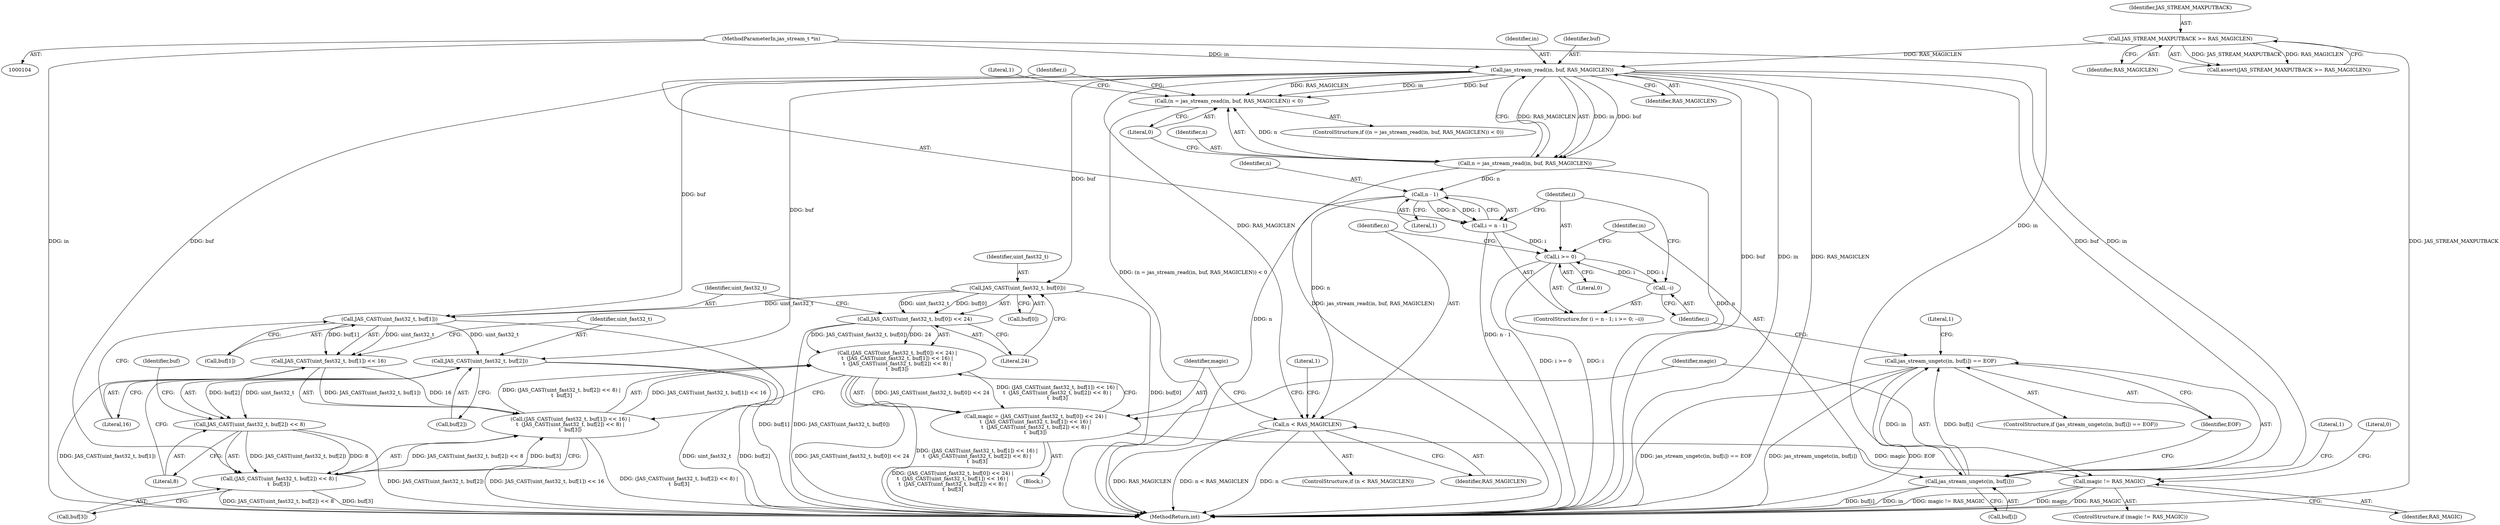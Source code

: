 digraph "0_jasper_d42b2388f7f8e0332c846675133acea151fc557a_47@API" {
"1000119" [label="(Call,jas_stream_read(in, buf, RAS_MAGICLEN))"];
"1000105" [label="(MethodParameterIn,jas_stream_t *in)"];
"1000112" [label="(Call,JAS_STREAM_MAXPUTBACK >= RAS_MAGICLEN)"];
"1000116" [label="(Call,(n = jas_stream_read(in, buf, RAS_MAGICLEN)) < 0)"];
"1000117" [label="(Call,n = jas_stream_read(in, buf, RAS_MAGICLEN))"];
"1000131" [label="(Call,n - 1)"];
"1000129" [label="(Call,i = n - 1)"];
"1000134" [label="(Call,i >= 0)"];
"1000137" [label="(Call,--i)"];
"1000153" [label="(Call,n < RAS_MAGICLEN)"];
"1000142" [label="(Call,jas_stream_ungetc(in, buf[i]))"];
"1000141" [label="(Call,jas_stream_ungetc(in, buf[i]) == EOF)"];
"1000164" [label="(Call,JAS_CAST(uint_fast32_t, buf[0]))"];
"1000163" [label="(Call,JAS_CAST(uint_fast32_t, buf[0]) << 24)"];
"1000162" [label="(Call,(JAS_CAST(uint_fast32_t, buf[0]) << 24) |\n\t  (JAS_CAST(uint_fast32_t, buf[1]) << 16) |\n\t  (JAS_CAST(uint_fast32_t, buf[2]) << 8) |\n\t  buf[3])"];
"1000160" [label="(Call,magic = (JAS_CAST(uint_fast32_t, buf[0]) << 24) |\n\t  (JAS_CAST(uint_fast32_t, buf[1]) << 16) |\n\t  (JAS_CAST(uint_fast32_t, buf[2]) << 8) |\n\t  buf[3])"];
"1000190" [label="(Call,magic != RAS_MAGIC)"];
"1000172" [label="(Call,JAS_CAST(uint_fast32_t, buf[1]))"];
"1000171" [label="(Call,JAS_CAST(uint_fast32_t, buf[1]) << 16)"];
"1000170" [label="(Call,(JAS_CAST(uint_fast32_t, buf[1]) << 16) |\n\t  (JAS_CAST(uint_fast32_t, buf[2]) << 8) |\n\t  buf[3])"];
"1000180" [label="(Call,JAS_CAST(uint_fast32_t, buf[2]))"];
"1000179" [label="(Call,JAS_CAST(uint_fast32_t, buf[2]) << 8)"];
"1000178" [label="(Call,(JAS_CAST(uint_fast32_t, buf[2]) << 8) |\n\t  buf[3])"];
"1000120" [label="(Identifier,in)"];
"1000137" [label="(Call,--i)"];
"1000171" [label="(Call,JAS_CAST(uint_fast32_t, buf[1]) << 16)"];
"1000141" [label="(Call,jas_stream_ungetc(in, buf[i]) == EOF)"];
"1000121" [label="(Identifier,buf)"];
"1000151" [label="(Literal,1)"];
"1000147" [label="(Identifier,EOF)"];
"1000153" [label="(Call,n < RAS_MAGICLEN)"];
"1000162" [label="(Call,(JAS_CAST(uint_fast32_t, buf[0]) << 24) |\n\t  (JAS_CAST(uint_fast32_t, buf[1]) << 16) |\n\t  (JAS_CAST(uint_fast32_t, buf[2]) << 8) |\n\t  buf[3])"];
"1000160" [label="(Call,magic = (JAS_CAST(uint_fast32_t, buf[0]) << 24) |\n\t  (JAS_CAST(uint_fast32_t, buf[1]) << 16) |\n\t  (JAS_CAST(uint_fast32_t, buf[2]) << 8) |\n\t  buf[3])"];
"1000198" [label="(Literal,0)"];
"1000129" [label="(Call,i = n - 1)"];
"1000165" [label="(Identifier,uint_fast32_t)"];
"1000122" [label="(Identifier,RAS_MAGICLEN)"];
"1000164" [label="(Call,JAS_CAST(uint_fast32_t, buf[0]))"];
"1000180" [label="(Call,JAS_CAST(uint_fast32_t, buf[2]))"];
"1000127" [label="(Literal,1)"];
"1000152" [label="(ControlStructure,if (n < RAS_MAGICLEN))"];
"1000189" [label="(ControlStructure,if (magic != RAS_MAGIC))"];
"1000118" [label="(Identifier,n)"];
"1000192" [label="(Identifier,RAS_MAGIC)"];
"1000177" [label="(Literal,16)"];
"1000178" [label="(Call,(JAS_CAST(uint_fast32_t, buf[2]) << 8) |\n\t  buf[3])"];
"1000119" [label="(Call,jas_stream_read(in, buf, RAS_MAGICLEN))"];
"1000112" [label="(Call,JAS_STREAM_MAXPUTBACK >= RAS_MAGICLEN)"];
"1000105" [label="(MethodParameterIn,jas_stream_t *in)"];
"1000182" [label="(Call,buf[2])"];
"1000114" [label="(Identifier,RAS_MAGICLEN)"];
"1000159" [label="(Literal,1)"];
"1000163" [label="(Call,JAS_CAST(uint_fast32_t, buf[0]) << 24)"];
"1000161" [label="(Identifier,magic)"];
"1000170" [label="(Call,(JAS_CAST(uint_fast32_t, buf[1]) << 16) |\n\t  (JAS_CAST(uint_fast32_t, buf[2]) << 8) |\n\t  buf[3])"];
"1000190" [label="(Call,magic != RAS_MAGIC)"];
"1000186" [label="(Call,buf[3])"];
"1000143" [label="(Identifier,in)"];
"1000174" [label="(Call,buf[1])"];
"1000115" [label="(ControlStructure,if ((n = jas_stream_read(in, buf, RAS_MAGICLEN)) < 0))"];
"1000136" [label="(Literal,0)"];
"1000131" [label="(Call,n - 1)"];
"1000191" [label="(Identifier,magic)"];
"1000132" [label="(Identifier,n)"];
"1000166" [label="(Call,buf[0])"];
"1000187" [label="(Identifier,buf)"];
"1000106" [label="(Block,)"];
"1000123" [label="(Literal,0)"];
"1000116" [label="(Call,(n = jas_stream_read(in, buf, RAS_MAGICLEN)) < 0)"];
"1000133" [label="(Literal,1)"];
"1000128" [label="(ControlStructure,for (i = n - 1; i >= 0; --i))"];
"1000199" [label="(MethodReturn,int)"];
"1000138" [label="(Identifier,i)"];
"1000155" [label="(Identifier,RAS_MAGICLEN)"];
"1000173" [label="(Identifier,uint_fast32_t)"];
"1000179" [label="(Call,JAS_CAST(uint_fast32_t, buf[2]) << 8)"];
"1000111" [label="(Call,assert(JAS_STREAM_MAXPUTBACK >= RAS_MAGICLEN))"];
"1000113" [label="(Identifier,JAS_STREAM_MAXPUTBACK)"];
"1000134" [label="(Call,i >= 0)"];
"1000169" [label="(Literal,24)"];
"1000154" [label="(Identifier,n)"];
"1000172" [label="(Call,JAS_CAST(uint_fast32_t, buf[1]))"];
"1000140" [label="(ControlStructure,if (jas_stream_ungetc(in, buf[i]) == EOF))"];
"1000142" [label="(Call,jas_stream_ungetc(in, buf[i]))"];
"1000135" [label="(Identifier,i)"];
"1000117" [label="(Call,n = jas_stream_read(in, buf, RAS_MAGICLEN))"];
"1000196" [label="(Literal,1)"];
"1000181" [label="(Identifier,uint_fast32_t)"];
"1000185" [label="(Literal,8)"];
"1000144" [label="(Call,buf[i])"];
"1000130" [label="(Identifier,i)"];
"1000119" -> "1000117"  [label="AST: "];
"1000119" -> "1000122"  [label="CFG: "];
"1000120" -> "1000119"  [label="AST: "];
"1000121" -> "1000119"  [label="AST: "];
"1000122" -> "1000119"  [label="AST: "];
"1000117" -> "1000119"  [label="CFG: "];
"1000119" -> "1000199"  [label="DDG: buf"];
"1000119" -> "1000199"  [label="DDG: in"];
"1000119" -> "1000199"  [label="DDG: RAS_MAGICLEN"];
"1000119" -> "1000116"  [label="DDG: in"];
"1000119" -> "1000116"  [label="DDG: buf"];
"1000119" -> "1000116"  [label="DDG: RAS_MAGICLEN"];
"1000119" -> "1000117"  [label="DDG: in"];
"1000119" -> "1000117"  [label="DDG: buf"];
"1000119" -> "1000117"  [label="DDG: RAS_MAGICLEN"];
"1000105" -> "1000119"  [label="DDG: in"];
"1000112" -> "1000119"  [label="DDG: RAS_MAGICLEN"];
"1000119" -> "1000142"  [label="DDG: in"];
"1000119" -> "1000142"  [label="DDG: buf"];
"1000119" -> "1000153"  [label="DDG: RAS_MAGICLEN"];
"1000119" -> "1000164"  [label="DDG: buf"];
"1000119" -> "1000172"  [label="DDG: buf"];
"1000119" -> "1000180"  [label="DDG: buf"];
"1000119" -> "1000178"  [label="DDG: buf"];
"1000105" -> "1000104"  [label="AST: "];
"1000105" -> "1000199"  [label="DDG: in"];
"1000105" -> "1000142"  [label="DDG: in"];
"1000112" -> "1000111"  [label="AST: "];
"1000112" -> "1000114"  [label="CFG: "];
"1000113" -> "1000112"  [label="AST: "];
"1000114" -> "1000112"  [label="AST: "];
"1000111" -> "1000112"  [label="CFG: "];
"1000112" -> "1000199"  [label="DDG: JAS_STREAM_MAXPUTBACK"];
"1000112" -> "1000111"  [label="DDG: JAS_STREAM_MAXPUTBACK"];
"1000112" -> "1000111"  [label="DDG: RAS_MAGICLEN"];
"1000116" -> "1000115"  [label="AST: "];
"1000116" -> "1000123"  [label="CFG: "];
"1000117" -> "1000116"  [label="AST: "];
"1000123" -> "1000116"  [label="AST: "];
"1000127" -> "1000116"  [label="CFG: "];
"1000130" -> "1000116"  [label="CFG: "];
"1000116" -> "1000199"  [label="DDG: (n = jas_stream_read(in, buf, RAS_MAGICLEN)) < 0"];
"1000117" -> "1000116"  [label="DDG: n"];
"1000118" -> "1000117"  [label="AST: "];
"1000123" -> "1000117"  [label="CFG: "];
"1000117" -> "1000199"  [label="DDG: n"];
"1000117" -> "1000199"  [label="DDG: jas_stream_read(in, buf, RAS_MAGICLEN)"];
"1000117" -> "1000131"  [label="DDG: n"];
"1000131" -> "1000129"  [label="AST: "];
"1000131" -> "1000133"  [label="CFG: "];
"1000132" -> "1000131"  [label="AST: "];
"1000133" -> "1000131"  [label="AST: "];
"1000129" -> "1000131"  [label="CFG: "];
"1000131" -> "1000199"  [label="DDG: n"];
"1000131" -> "1000129"  [label="DDG: n"];
"1000131" -> "1000129"  [label="DDG: 1"];
"1000131" -> "1000153"  [label="DDG: n"];
"1000129" -> "1000128"  [label="AST: "];
"1000130" -> "1000129"  [label="AST: "];
"1000135" -> "1000129"  [label="CFG: "];
"1000129" -> "1000199"  [label="DDG: n - 1"];
"1000129" -> "1000134"  [label="DDG: i"];
"1000134" -> "1000128"  [label="AST: "];
"1000134" -> "1000136"  [label="CFG: "];
"1000135" -> "1000134"  [label="AST: "];
"1000136" -> "1000134"  [label="AST: "];
"1000143" -> "1000134"  [label="CFG: "];
"1000154" -> "1000134"  [label="CFG: "];
"1000134" -> "1000199"  [label="DDG: i >= 0"];
"1000134" -> "1000199"  [label="DDG: i"];
"1000137" -> "1000134"  [label="DDG: i"];
"1000134" -> "1000137"  [label="DDG: i"];
"1000137" -> "1000128"  [label="AST: "];
"1000137" -> "1000138"  [label="CFG: "];
"1000138" -> "1000137"  [label="AST: "];
"1000135" -> "1000137"  [label="CFG: "];
"1000153" -> "1000152"  [label="AST: "];
"1000153" -> "1000155"  [label="CFG: "];
"1000154" -> "1000153"  [label="AST: "];
"1000155" -> "1000153"  [label="AST: "];
"1000159" -> "1000153"  [label="CFG: "];
"1000161" -> "1000153"  [label="CFG: "];
"1000153" -> "1000199"  [label="DDG: n < RAS_MAGICLEN"];
"1000153" -> "1000199"  [label="DDG: n"];
"1000153" -> "1000199"  [label="DDG: RAS_MAGICLEN"];
"1000142" -> "1000141"  [label="AST: "];
"1000142" -> "1000144"  [label="CFG: "];
"1000143" -> "1000142"  [label="AST: "];
"1000144" -> "1000142"  [label="AST: "];
"1000147" -> "1000142"  [label="CFG: "];
"1000142" -> "1000199"  [label="DDG: buf[i]"];
"1000142" -> "1000199"  [label="DDG: in"];
"1000142" -> "1000141"  [label="DDG: in"];
"1000142" -> "1000141"  [label="DDG: buf[i]"];
"1000141" -> "1000140"  [label="AST: "];
"1000141" -> "1000147"  [label="CFG: "];
"1000147" -> "1000141"  [label="AST: "];
"1000151" -> "1000141"  [label="CFG: "];
"1000138" -> "1000141"  [label="CFG: "];
"1000141" -> "1000199"  [label="DDG: jas_stream_ungetc(in, buf[i])"];
"1000141" -> "1000199"  [label="DDG: jas_stream_ungetc(in, buf[i]) == EOF"];
"1000141" -> "1000199"  [label="DDG: EOF"];
"1000164" -> "1000163"  [label="AST: "];
"1000164" -> "1000166"  [label="CFG: "];
"1000165" -> "1000164"  [label="AST: "];
"1000166" -> "1000164"  [label="AST: "];
"1000169" -> "1000164"  [label="CFG: "];
"1000164" -> "1000199"  [label="DDG: buf[0]"];
"1000164" -> "1000163"  [label="DDG: uint_fast32_t"];
"1000164" -> "1000163"  [label="DDG: buf[0]"];
"1000164" -> "1000172"  [label="DDG: uint_fast32_t"];
"1000163" -> "1000162"  [label="AST: "];
"1000163" -> "1000169"  [label="CFG: "];
"1000169" -> "1000163"  [label="AST: "];
"1000173" -> "1000163"  [label="CFG: "];
"1000163" -> "1000199"  [label="DDG: JAS_CAST(uint_fast32_t, buf[0])"];
"1000163" -> "1000162"  [label="DDG: JAS_CAST(uint_fast32_t, buf[0])"];
"1000163" -> "1000162"  [label="DDG: 24"];
"1000162" -> "1000160"  [label="AST: "];
"1000162" -> "1000170"  [label="CFG: "];
"1000170" -> "1000162"  [label="AST: "];
"1000160" -> "1000162"  [label="CFG: "];
"1000162" -> "1000199"  [label="DDG: (JAS_CAST(uint_fast32_t, buf[1]) << 16) |\n\t  (JAS_CAST(uint_fast32_t, buf[2]) << 8) |\n\t  buf[3]"];
"1000162" -> "1000199"  [label="DDG: JAS_CAST(uint_fast32_t, buf[0]) << 24"];
"1000162" -> "1000160"  [label="DDG: JAS_CAST(uint_fast32_t, buf[0]) << 24"];
"1000162" -> "1000160"  [label="DDG: (JAS_CAST(uint_fast32_t, buf[1]) << 16) |\n\t  (JAS_CAST(uint_fast32_t, buf[2]) << 8) |\n\t  buf[3]"];
"1000170" -> "1000162"  [label="DDG: JAS_CAST(uint_fast32_t, buf[1]) << 16"];
"1000170" -> "1000162"  [label="DDG: (JAS_CAST(uint_fast32_t, buf[2]) << 8) |\n\t  buf[3]"];
"1000160" -> "1000106"  [label="AST: "];
"1000161" -> "1000160"  [label="AST: "];
"1000191" -> "1000160"  [label="CFG: "];
"1000160" -> "1000199"  [label="DDG: (JAS_CAST(uint_fast32_t, buf[0]) << 24) |\n\t  (JAS_CAST(uint_fast32_t, buf[1]) << 16) |\n\t  (JAS_CAST(uint_fast32_t, buf[2]) << 8) |\n\t  buf[3]"];
"1000160" -> "1000190"  [label="DDG: magic"];
"1000190" -> "1000189"  [label="AST: "];
"1000190" -> "1000192"  [label="CFG: "];
"1000191" -> "1000190"  [label="AST: "];
"1000192" -> "1000190"  [label="AST: "];
"1000196" -> "1000190"  [label="CFG: "];
"1000198" -> "1000190"  [label="CFG: "];
"1000190" -> "1000199"  [label="DDG: magic != RAS_MAGIC"];
"1000190" -> "1000199"  [label="DDG: magic"];
"1000190" -> "1000199"  [label="DDG: RAS_MAGIC"];
"1000172" -> "1000171"  [label="AST: "];
"1000172" -> "1000174"  [label="CFG: "];
"1000173" -> "1000172"  [label="AST: "];
"1000174" -> "1000172"  [label="AST: "];
"1000177" -> "1000172"  [label="CFG: "];
"1000172" -> "1000199"  [label="DDG: buf[1]"];
"1000172" -> "1000171"  [label="DDG: uint_fast32_t"];
"1000172" -> "1000171"  [label="DDG: buf[1]"];
"1000172" -> "1000180"  [label="DDG: uint_fast32_t"];
"1000171" -> "1000170"  [label="AST: "];
"1000171" -> "1000177"  [label="CFG: "];
"1000177" -> "1000171"  [label="AST: "];
"1000181" -> "1000171"  [label="CFG: "];
"1000171" -> "1000199"  [label="DDG: JAS_CAST(uint_fast32_t, buf[1])"];
"1000171" -> "1000170"  [label="DDG: JAS_CAST(uint_fast32_t, buf[1])"];
"1000171" -> "1000170"  [label="DDG: 16"];
"1000170" -> "1000178"  [label="CFG: "];
"1000178" -> "1000170"  [label="AST: "];
"1000170" -> "1000199"  [label="DDG: (JAS_CAST(uint_fast32_t, buf[2]) << 8) |\n\t  buf[3]"];
"1000170" -> "1000199"  [label="DDG: JAS_CAST(uint_fast32_t, buf[1]) << 16"];
"1000178" -> "1000170"  [label="DDG: JAS_CAST(uint_fast32_t, buf[2]) << 8"];
"1000178" -> "1000170"  [label="DDG: buf[3]"];
"1000180" -> "1000179"  [label="AST: "];
"1000180" -> "1000182"  [label="CFG: "];
"1000181" -> "1000180"  [label="AST: "];
"1000182" -> "1000180"  [label="AST: "];
"1000185" -> "1000180"  [label="CFG: "];
"1000180" -> "1000199"  [label="DDG: uint_fast32_t"];
"1000180" -> "1000199"  [label="DDG: buf[2]"];
"1000180" -> "1000179"  [label="DDG: uint_fast32_t"];
"1000180" -> "1000179"  [label="DDG: buf[2]"];
"1000179" -> "1000178"  [label="AST: "];
"1000179" -> "1000185"  [label="CFG: "];
"1000185" -> "1000179"  [label="AST: "];
"1000187" -> "1000179"  [label="CFG: "];
"1000179" -> "1000199"  [label="DDG: JAS_CAST(uint_fast32_t, buf[2])"];
"1000179" -> "1000178"  [label="DDG: JAS_CAST(uint_fast32_t, buf[2])"];
"1000179" -> "1000178"  [label="DDG: 8"];
"1000178" -> "1000186"  [label="CFG: "];
"1000186" -> "1000178"  [label="AST: "];
"1000178" -> "1000199"  [label="DDG: JAS_CAST(uint_fast32_t, buf[2]) << 8"];
"1000178" -> "1000199"  [label="DDG: buf[3]"];
}
